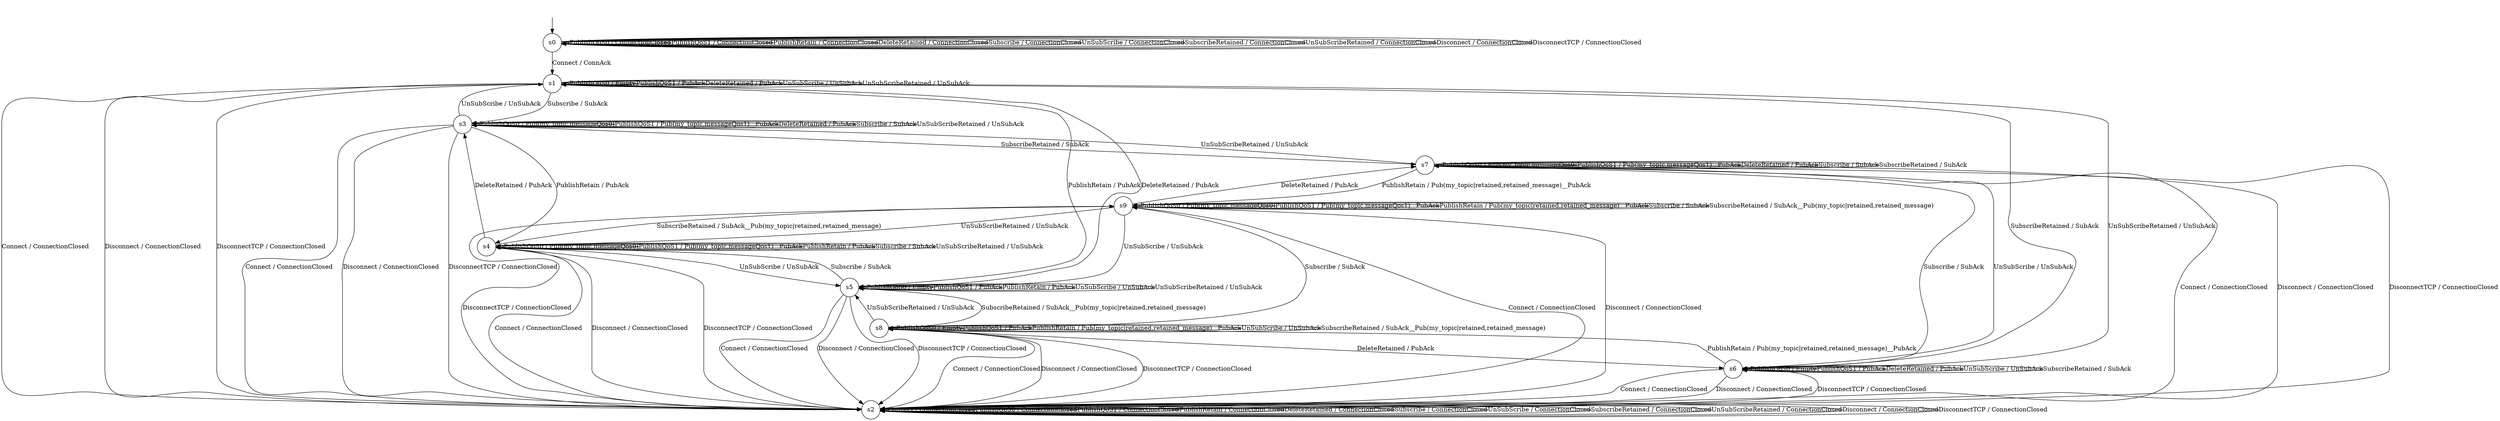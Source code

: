 digraph g {
__start0 [label="" shape="none"];

	s0 [shape="circle" label="s0"];
	s1 [shape="circle" label="s1"];
	s2 [shape="circle" label="s2"];
	s3 [shape="circle" label="s3"];
	s4 [shape="circle" label="s4"];
	s5 [shape="circle" label="s5"];
	s6 [shape="circle" label="s6"];
	s7 [shape="circle" label="s7"];
	s8 [shape="circle" label="s8"];
	s9 [shape="circle" label="s9"];
	s0 -> s1 [label="Connect / ConnAck"];
	s0 -> s0 [label="PublishQoS0 / ConnectionClosed"];
	s0 -> s0 [label="PublishQoS1 / ConnectionClosed"];
	s0 -> s0 [label="PublishRetain / ConnectionClosed"];
	s0 -> s0 [label="DeleteRetained / ConnectionClosed"];
	s0 -> s0 [label="Subscribe / ConnectionClosed"];
	s0 -> s0 [label="UnSubScribe / ConnectionClosed"];
	s0 -> s0 [label="SubscribeRetained / ConnectionClosed"];
	s0 -> s0 [label="UnSubScribeRetained / ConnectionClosed"];
	s0 -> s0 [label="Disconnect / ConnectionClosed"];
	s0 -> s0 [label="DisconnectTCP / ConnectionClosed"];
	s1 -> s2 [label="Connect / ConnectionClosed"];
	s1 -> s1 [label="PublishQoS0 / Empty"];
	s1 -> s1 [label="PublishQoS1 / PubAck"];
	s1 -> s5 [label="PublishRetain / PubAck"];
	s1 -> s1 [label="DeleteRetained / PubAck"];
	s1 -> s3 [label="Subscribe / SubAck"];
	s1 -> s1 [label="UnSubScribe / UnSubAck"];
	s1 -> s6 [label="SubscribeRetained / SubAck"];
	s1 -> s1 [label="UnSubScribeRetained / UnSubAck"];
	s1 -> s2 [label="Disconnect / ConnectionClosed"];
	s1 -> s2 [label="DisconnectTCP / ConnectionClosed"];
	s2 -> s2 [label="Connect / ConnectionClosed"];
	s2 -> s2 [label="PublishQoS0 / ConnectionClosed"];
	s2 -> s2 [label="PublishQoS1 / ConnectionClosed"];
	s2 -> s2 [label="PublishRetain / ConnectionClosed"];
	s2 -> s2 [label="DeleteRetained / ConnectionClosed"];
	s2 -> s2 [label="Subscribe / ConnectionClosed"];
	s2 -> s2 [label="UnSubScribe / ConnectionClosed"];
	s2 -> s2 [label="SubscribeRetained / ConnectionClosed"];
	s2 -> s2 [label="UnSubScribeRetained / ConnectionClosed"];
	s2 -> s2 [label="Disconnect / ConnectionClosed"];
	s2 -> s2 [label="DisconnectTCP / ConnectionClosed"];
	s3 -> s2 [label="Connect / ConnectionClosed"];
	s3 -> s3 [label="PublishQoS0 / Pub(my_topic,messageQos0)"];
	s3 -> s3 [label="PublishQoS1 / Pub(my_topic,messageQos1)__PubAck"];
	s3 -> s4 [label="PublishRetain / PubAck"];
	s3 -> s3 [label="DeleteRetained / PubAck"];
	s3 -> s3 [label="Subscribe / SubAck"];
	s3 -> s1 [label="UnSubScribe / UnSubAck"];
	s3 -> s7 [label="SubscribeRetained / SubAck"];
	s3 -> s3 [label="UnSubScribeRetained / UnSubAck"];
	s3 -> s2 [label="Disconnect / ConnectionClosed"];
	s3 -> s2 [label="DisconnectTCP / ConnectionClosed"];
	s4 -> s2 [label="Connect / ConnectionClosed"];
	s4 -> s4 [label="PublishQoS0 / Pub(my_topic,messageQos0)"];
	s4 -> s4 [label="PublishQoS1 / Pub(my_topic,messageQos1)__PubAck"];
	s4 -> s4 [label="PublishRetain / PubAck"];
	s4 -> s3 [label="DeleteRetained / PubAck"];
	s4 -> s4 [label="Subscribe / SubAck"];
	s4 -> s5 [label="UnSubScribe / UnSubAck"];
	s4 -> s9 [label="SubscribeRetained / SubAck__Pub(my_topic|retained,retained_message)"];
	s4 -> s4 [label="UnSubScribeRetained / UnSubAck"];
	s4 -> s2 [label="Disconnect / ConnectionClosed"];
	s4 -> s2 [label="DisconnectTCP / ConnectionClosed"];
	s5 -> s2 [label="Connect / ConnectionClosed"];
	s5 -> s5 [label="PublishQoS0 / Empty"];
	s5 -> s5 [label="PublishQoS1 / PubAck"];
	s5 -> s5 [label="PublishRetain / PubAck"];
	s5 -> s1 [label="DeleteRetained / PubAck"];
	s5 -> s4 [label="Subscribe / SubAck"];
	s5 -> s5 [label="UnSubScribe / UnSubAck"];
	s5 -> s8 [label="SubscribeRetained / SubAck__Pub(my_topic|retained,retained_message)"];
	s5 -> s5 [label="UnSubScribeRetained / UnSubAck"];
	s5 -> s2 [label="Disconnect / ConnectionClosed"];
	s5 -> s2 [label="DisconnectTCP / ConnectionClosed"];
	s6 -> s2 [label="Connect / ConnectionClosed"];
	s6 -> s6 [label="PublishQoS0 / Empty"];
	s6 -> s6 [label="PublishQoS1 / PubAck"];
	s6 -> s8 [label="PublishRetain / Pub(my_topic|retained,retained_message)__PubAck"];
	s6 -> s6 [label="DeleteRetained / PubAck"];
	s6 -> s7 [label="Subscribe / SubAck"];
	s6 -> s6 [label="UnSubScribe / UnSubAck"];
	s6 -> s6 [label="SubscribeRetained / SubAck"];
	s6 -> s1 [label="UnSubScribeRetained / UnSubAck"];
	s6 -> s2 [label="Disconnect / ConnectionClosed"];
	s6 -> s2 [label="DisconnectTCP / ConnectionClosed"];
	s7 -> s2 [label="Connect / ConnectionClosed"];
	s7 -> s7 [label="PublishQoS0 / Pub(my_topic,messageQos0)"];
	s7 -> s7 [label="PublishQoS1 / Pub(my_topic,messageQos1)__PubAck"];
	s7 -> s9 [label="PublishRetain / Pub(my_topic|retained,retained_message)__PubAck"];
	s7 -> s7 [label="DeleteRetained / PubAck"];
	s7 -> s7 [label="Subscribe / SubAck"];
	s7 -> s6 [label="UnSubScribe / UnSubAck"];
	s7 -> s7 [label="SubscribeRetained / SubAck"];
	s7 -> s3 [label="UnSubScribeRetained / UnSubAck"];
	s7 -> s2 [label="Disconnect / ConnectionClosed"];
	s7 -> s2 [label="DisconnectTCP / ConnectionClosed"];
	s8 -> s2 [label="Connect / ConnectionClosed"];
	s8 -> s8 [label="PublishQoS0 / Empty"];
	s8 -> s8 [label="PublishQoS1 / PubAck"];
	s8 -> s8 [label="PublishRetain / Pub(my_topic|retained,retained_message)__PubAck"];
	s8 -> s6 [label="DeleteRetained / PubAck"];
	s8 -> s9 [label="Subscribe / SubAck"];
	s8 -> s8 [label="UnSubScribe / UnSubAck"];
	s8 -> s8 [label="SubscribeRetained / SubAck__Pub(my_topic|retained,retained_message)"];
	s8 -> s5 [label="UnSubScribeRetained / UnSubAck"];
	s8 -> s2 [label="Disconnect / ConnectionClosed"];
	s8 -> s2 [label="DisconnectTCP / ConnectionClosed"];
	s9 -> s2 [label="Connect / ConnectionClosed"];
	s9 -> s9 [label="PublishQoS0 / Pub(my_topic,messageQos0)"];
	s9 -> s9 [label="PublishQoS1 / Pub(my_topic,messageQos1)__PubAck"];
	s9 -> s9 [label="PublishRetain / Pub(my_topic|retained,retained_message)__PubAck"];
	s9 -> s7 [label="DeleteRetained / PubAck"];
	s9 -> s9 [label="Subscribe / SubAck"];
	s9 -> s5 [label="UnSubScribe / UnSubAck"];
	s9 -> s9 [label="SubscribeRetained / SubAck__Pub(my_topic|retained,retained_message)"];
	s9 -> s4 [label="UnSubScribeRetained / UnSubAck"];
	s9 -> s2 [label="Disconnect / ConnectionClosed"];
	s9 -> s2 [label="DisconnectTCP / ConnectionClosed"];

__start0 -> s0;
}
